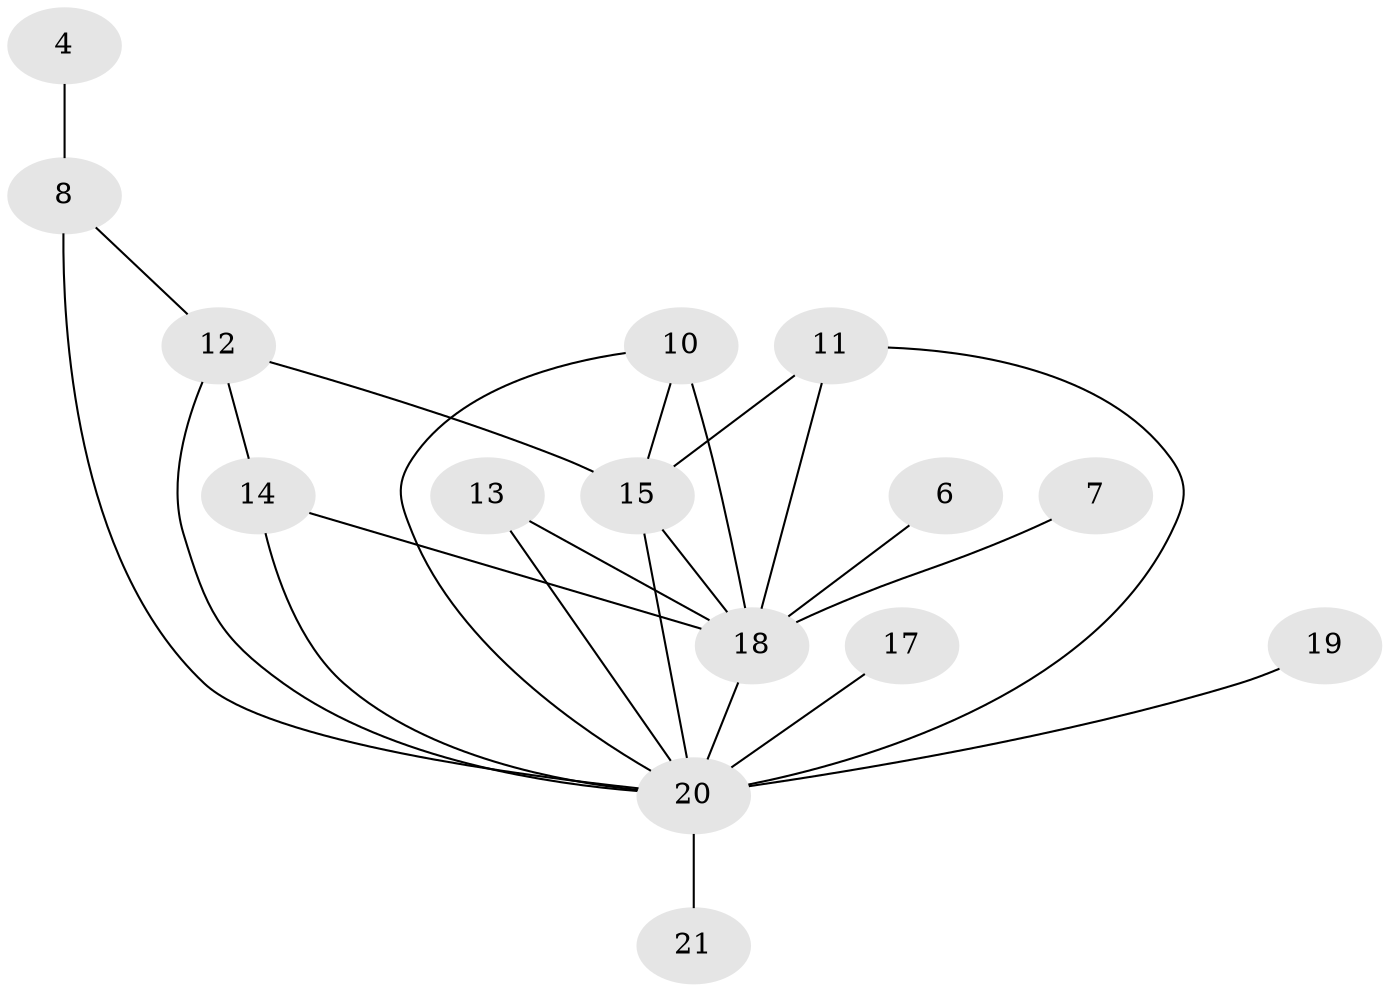 // original degree distribution, {5: 0.038461538461538464, 1: 0.21153846153846154, 0: 0.11538461538461539, 3: 0.2692307692307692, 2: 0.1346153846153846, 7: 0.019230769230769232, 4: 0.17307692307692307, 6: 0.019230769230769232, 8: 0.019230769230769232}
// Generated by graph-tools (version 1.1) at 2025/35/03/04/25 23:35:46]
// undirected, 15 vertices, 24 edges
graph export_dot {
  node [color=gray90,style=filled];
  4;
  6;
  7;
  8;
  10;
  11;
  12;
  13;
  14;
  15;
  17;
  18;
  19;
  20;
  21;
  4 -- 8 [weight=1.0];
  6 -- 18 [weight=1.0];
  7 -- 18 [weight=1.0];
  8 -- 12 [weight=1.0];
  8 -- 20 [weight=2.0];
  10 -- 15 [weight=1.0];
  10 -- 18 [weight=3.0];
  10 -- 20 [weight=1.0];
  11 -- 15 [weight=1.0];
  11 -- 18 [weight=2.0];
  11 -- 20 [weight=1.0];
  12 -- 14 [weight=1.0];
  12 -- 15 [weight=1.0];
  12 -- 20 [weight=1.0];
  13 -- 18 [weight=1.0];
  13 -- 20 [weight=1.0];
  14 -- 18 [weight=1.0];
  14 -- 20 [weight=1.0];
  15 -- 18 [weight=1.0];
  15 -- 20 [weight=1.0];
  17 -- 20 [weight=1.0];
  18 -- 20 [weight=4.0];
  19 -- 20 [weight=1.0];
  20 -- 21 [weight=2.0];
}
